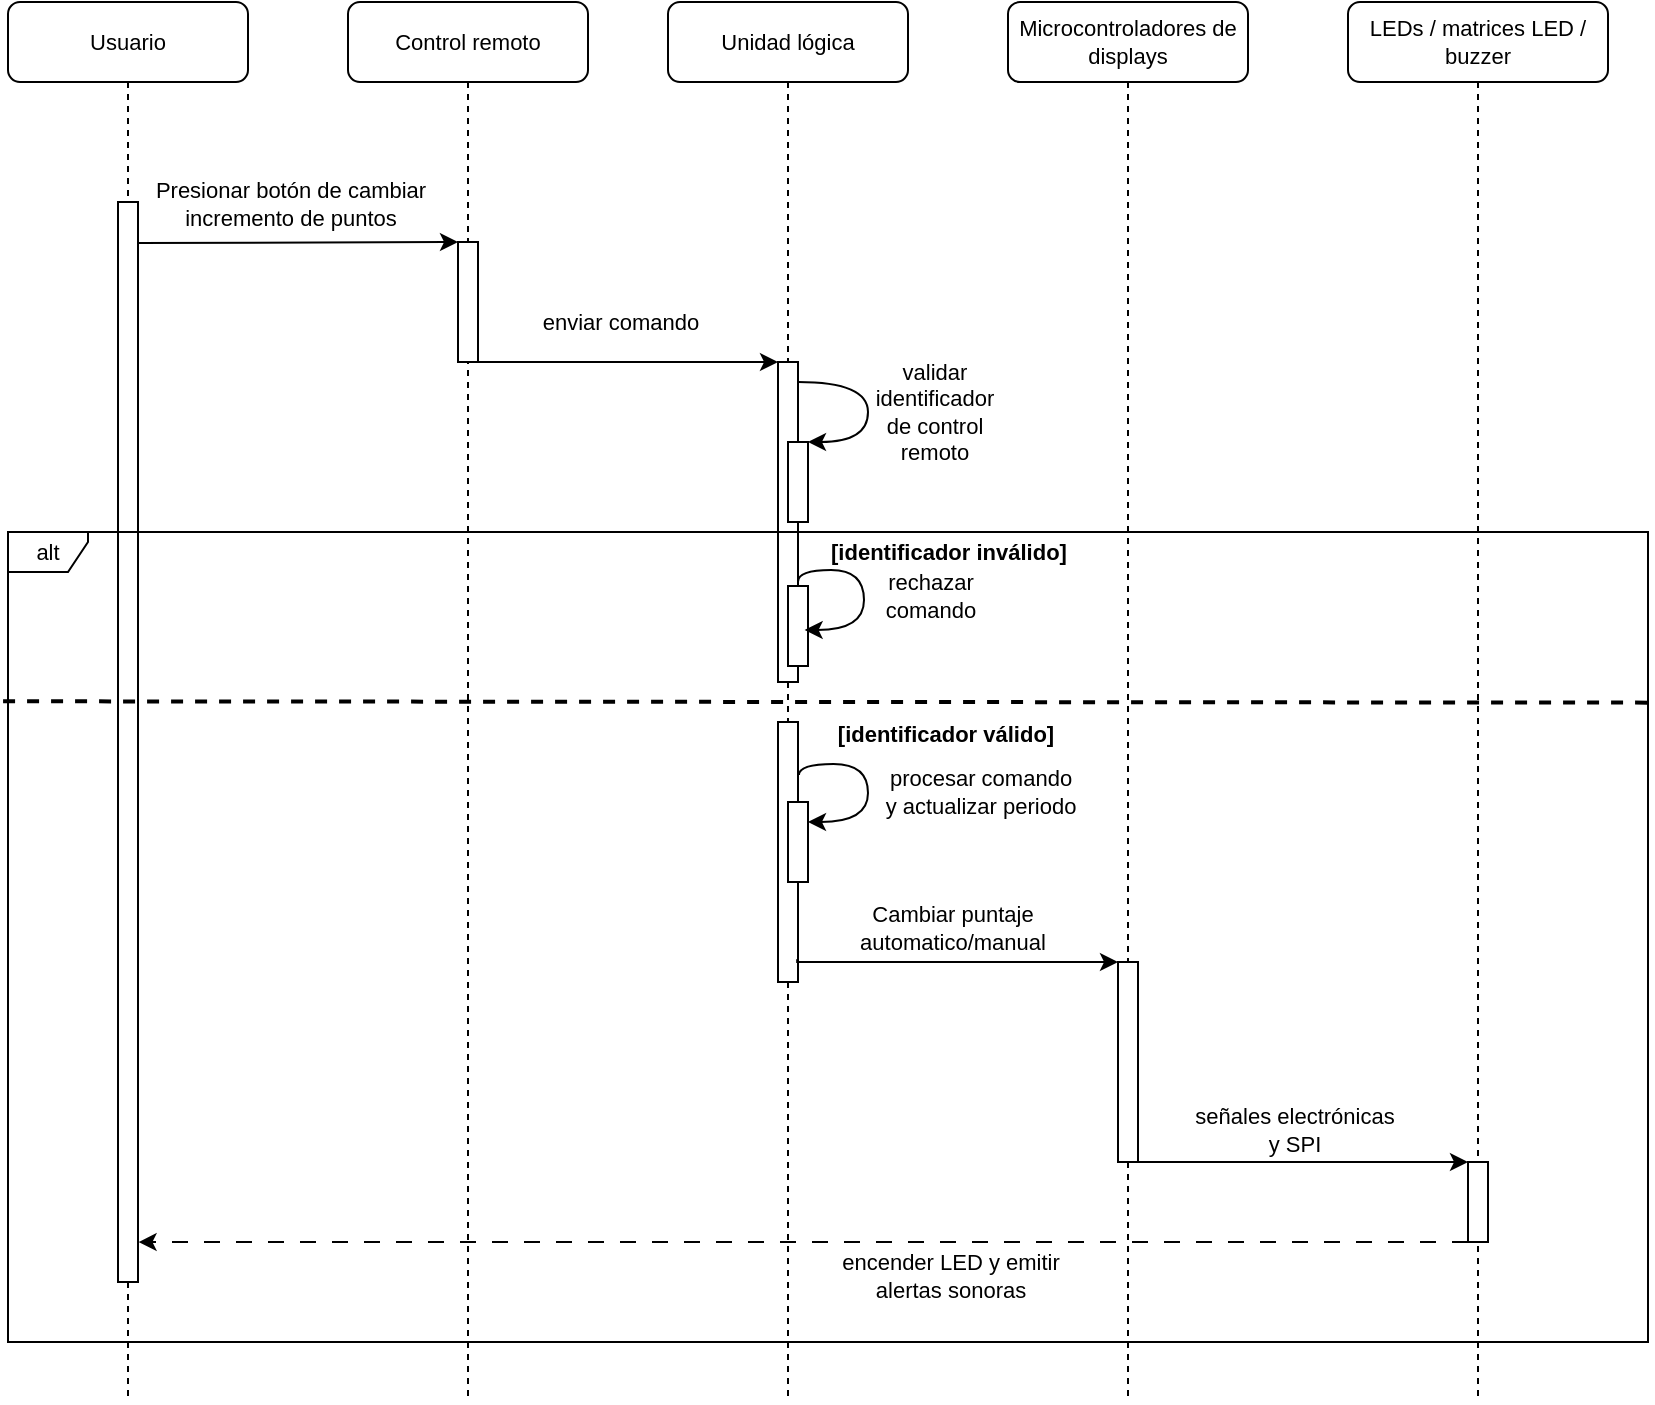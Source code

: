 <mxfile version="21.6.6" type="device">
  <diagram id="Gi5_93j05Tq5kSE1P_lF" name="Page-2">
    <mxGraphModel dx="714" dy="649" grid="1" gridSize="10" guides="1" tooltips="1" connect="1" arrows="1" fold="1" page="1" pageScale="1" pageWidth="850" pageHeight="1100" math="0" shadow="0">
      <root>
        <mxCell id="0" />
        <mxCell id="1" parent="0" />
        <mxCell id="7F6fqmXWAmK54oai2_qa-3" value="Control remoto" style="shape=umlLifeline;perimeter=lifelinePerimeter;whiteSpace=wrap;html=1;container=1;collapsible=0;recursiveResize=0;outlineConnect=0;rounded=1;shadow=0;comic=0;labelBackgroundColor=none;strokeWidth=1;fontFamily=Helvetica;fontSize=11;align=center;" parent="1" vertex="1">
          <mxGeometry x="240" y="110" width="120" height="700" as="geometry" />
        </mxCell>
        <mxCell id="7F6fqmXWAmK54oai2_qa-4" value="" style="rounded=0;whiteSpace=wrap;html=1;fontFamily=Helvetica;fontSize=11;labelBackgroundColor=none;" parent="7F6fqmXWAmK54oai2_qa-3" vertex="1">
          <mxGeometry x="55" y="120" width="10" height="60" as="geometry" />
        </mxCell>
        <mxCell id="7F6fqmXWAmK54oai2_qa-5" value="Unidad lógica" style="shape=umlLifeline;perimeter=lifelinePerimeter;whiteSpace=wrap;html=1;container=1;collapsible=0;recursiveResize=0;outlineConnect=0;rounded=1;shadow=0;comic=0;labelBackgroundColor=none;strokeWidth=1;fontFamily=Helvetica;fontSize=11;align=center;" parent="1" vertex="1">
          <mxGeometry x="400" y="110" width="120" height="700" as="geometry" />
        </mxCell>
        <mxCell id="7F6fqmXWAmK54oai2_qa-6" value="" style="rounded=0;whiteSpace=wrap;html=1;fontFamily=Helvetica;fontSize=11;labelBackgroundColor=none;" parent="7F6fqmXWAmK54oai2_qa-5" vertex="1">
          <mxGeometry x="55" y="180" width="10" height="160" as="geometry" />
        </mxCell>
        <mxCell id="7F6fqmXWAmK54oai2_qa-7" value="" style="endArrow=classic;html=1;rounded=0;exitX=1.03;exitY=0.151;exitDx=0;exitDy=0;edgeStyle=orthogonalEdgeStyle;curved=1;entryX=1;entryY=0;entryDx=0;entryDy=0;exitPerimeter=0;fontFamily=Helvetica;fontSize=11;labelBackgroundColor=none;" parent="7F6fqmXWAmK54oai2_qa-5" target="7F6fqmXWAmK54oai2_qa-9" edge="1">
          <mxGeometry width="50" height="50" relative="1" as="geometry">
            <mxPoint x="65.13" y="190.0" as="sourcePoint" />
            <mxPoint x="65.0" y="226.18" as="targetPoint" />
            <Array as="points">
              <mxPoint x="100" y="190" />
              <mxPoint x="100" y="220" />
            </Array>
          </mxGeometry>
        </mxCell>
        <mxCell id="7F6fqmXWAmK54oai2_qa-8" value="validar &lt;br style=&quot;font-size: 11px;&quot;&gt;identificador&lt;br style=&quot;font-size: 11px;&quot;&gt;de control&lt;br style=&quot;font-size: 11px;&quot;&gt;remoto" style="edgeLabel;html=1;align=center;verticalAlign=middle;resizable=0;points=[];fontFamily=Helvetica;fontSize=11;labelBackgroundColor=none;" parent="7F6fqmXWAmK54oai2_qa-7" vertex="1" connectable="0">
          <mxGeometry x="-0.134" y="-1" relative="1" as="geometry">
            <mxPoint x="34" y="9" as="offset" />
          </mxGeometry>
        </mxCell>
        <mxCell id="7F6fqmXWAmK54oai2_qa-9" value="" style="rounded=0;whiteSpace=wrap;html=1;fontFamily=Helvetica;fontSize=11;labelBackgroundColor=none;" parent="7F6fqmXWAmK54oai2_qa-5" vertex="1">
          <mxGeometry x="60" y="220" width="10" height="40" as="geometry" />
        </mxCell>
        <mxCell id="7F6fqmXWAmK54oai2_qa-11" value="[identificador inválido]" style="text;html=1;strokeColor=none;fillColor=none;align=center;verticalAlign=middle;whiteSpace=wrap;rounded=0;fontStyle=1;fontFamily=Helvetica;fontSize=11;labelBackgroundColor=none;" parent="7F6fqmXWAmK54oai2_qa-5" vertex="1">
          <mxGeometry x="74.5" y="265" width="131" height="20" as="geometry" />
        </mxCell>
        <mxCell id="7F6fqmXWAmK54oai2_qa-12" value="[identificador válido]" style="text;html=1;strokeColor=none;fillColor=none;align=center;verticalAlign=middle;whiteSpace=wrap;rounded=0;fontStyle=1;fontFamily=Helvetica;fontSize=11;labelBackgroundColor=none;" parent="7F6fqmXWAmK54oai2_qa-5" vertex="1">
          <mxGeometry x="74.5" y="356" width="128.12" height="20" as="geometry" />
        </mxCell>
        <mxCell id="7F6fqmXWAmK54oai2_qa-13" value="" style="rounded=0;whiteSpace=wrap;html=1;fontFamily=Helvetica;fontSize=11;labelBackgroundColor=none;" parent="7F6fqmXWAmK54oai2_qa-5" vertex="1">
          <mxGeometry x="60" y="292" width="10" height="40" as="geometry" />
        </mxCell>
        <mxCell id="7F6fqmXWAmK54oai2_qa-14" value="" style="endArrow=classic;html=1;rounded=0;edgeStyle=orthogonalEdgeStyle;curved=1;entryX=1.032;entryY=0.375;entryDx=0;entryDy=0;entryPerimeter=0;exitX=1.2;exitY=0.643;exitDx=0;exitDy=0;exitPerimeter=0;fontFamily=Helvetica;fontSize=11;labelBackgroundColor=none;" parent="7F6fqmXWAmK54oai2_qa-5" edge="1">
          <mxGeometry width="50" height="50" relative="1" as="geometry">
            <mxPoint x="65" y="289.88" as="sourcePoint" />
            <mxPoint x="68.32" y="314" as="targetPoint" />
            <Array as="points">
              <mxPoint x="65" y="284" />
              <mxPoint x="98" y="284" />
              <mxPoint x="98" y="314" />
            </Array>
          </mxGeometry>
        </mxCell>
        <mxCell id="7F6fqmXWAmK54oai2_qa-15" value="rechazar &lt;br style=&quot;font-size: 11px;&quot;&gt;comando" style="edgeLabel;html=1;align=center;verticalAlign=middle;resizable=0;points=[];fontFamily=Helvetica;fontSize=11;labelBackgroundColor=none;" parent="7F6fqmXWAmK54oai2_qa-14" vertex="1" connectable="0">
          <mxGeometry x="-0.134" y="-1" relative="1" as="geometry">
            <mxPoint x="34" y="9" as="offset" />
          </mxGeometry>
        </mxCell>
        <mxCell id="7F6fqmXWAmK54oai2_qa-17" value="" style="endArrow=classic;html=1;rounded=0;edgeStyle=orthogonalEdgeStyle;curved=1;exitX=1.05;exitY=0.204;exitDx=0;exitDy=0;exitPerimeter=0;fontFamily=Helvetica;fontSize=11;labelBackgroundColor=none;" parent="7F6fqmXWAmK54oai2_qa-5" source="8KNm3-20Z3KvcUUBy0Qh-4" edge="1">
          <mxGeometry width="50" height="50" relative="1" as="geometry">
            <mxPoint x="80" y="380" as="sourcePoint" />
            <mxPoint x="70" y="410" as="targetPoint" />
            <Array as="points">
              <mxPoint x="66" y="381" />
              <mxPoint x="100" y="381" />
              <mxPoint x="100" y="410" />
            </Array>
          </mxGeometry>
        </mxCell>
        <mxCell id="7F6fqmXWAmK54oai2_qa-18" value="procesar comando&lt;br style=&quot;font-size: 11px;&quot;&gt;y actualizar periodo" style="edgeLabel;html=1;align=center;verticalAlign=middle;resizable=0;points=[];fontFamily=Helvetica;fontSize=11;labelBackgroundColor=none;" parent="7F6fqmXWAmK54oai2_qa-17" vertex="1" connectable="0">
          <mxGeometry x="-0.134" y="-1" relative="1" as="geometry">
            <mxPoint x="57" y="11" as="offset" />
          </mxGeometry>
        </mxCell>
        <mxCell id="8KNm3-20Z3KvcUUBy0Qh-4" value="" style="rounded=0;whiteSpace=wrap;html=1;fontFamily=Helvetica;fontSize=11;labelBackgroundColor=none;" parent="7F6fqmXWAmK54oai2_qa-5" vertex="1">
          <mxGeometry x="55" y="360" width="10" height="130" as="geometry" />
        </mxCell>
        <mxCell id="7F6fqmXWAmK54oai2_qa-16" value="" style="rounded=0;whiteSpace=wrap;html=1;fontFamily=Helvetica;fontSize=11;labelBackgroundColor=none;" parent="7F6fqmXWAmK54oai2_qa-5" vertex="1">
          <mxGeometry x="60" y="400" width="10" height="40" as="geometry" />
        </mxCell>
        <mxCell id="7F6fqmXWAmK54oai2_qa-19" value="Microcontroladores de displays" style="shape=umlLifeline;perimeter=lifelinePerimeter;whiteSpace=wrap;html=1;container=1;collapsible=0;recursiveResize=0;outlineConnect=0;rounded=1;shadow=0;comic=0;labelBackgroundColor=none;strokeWidth=1;fontFamily=Helvetica;fontSize=11;align=center;size=40;" parent="1" vertex="1">
          <mxGeometry x="570" y="110" width="120" height="700" as="geometry" />
        </mxCell>
        <mxCell id="7F6fqmXWAmK54oai2_qa-20" value="LEDs / matrices LED / buzzer" style="shape=umlLifeline;perimeter=lifelinePerimeter;whiteSpace=wrap;html=1;container=1;collapsible=0;recursiveResize=0;outlineConnect=0;rounded=1;shadow=0;comic=0;labelBackgroundColor=none;strokeWidth=1;fontFamily=Helvetica;fontSize=11;align=center;" parent="1" vertex="1">
          <mxGeometry x="740" y="110" width="130" height="700" as="geometry" />
        </mxCell>
        <mxCell id="7F6fqmXWAmK54oai2_qa-21" value="Usuario" style="shape=umlLifeline;perimeter=lifelinePerimeter;whiteSpace=wrap;html=1;container=1;collapsible=0;recursiveResize=0;outlineConnect=0;rounded=1;shadow=0;comic=0;labelBackgroundColor=none;strokeWidth=1;fontFamily=Helvetica;fontSize=11;align=center;" parent="1" vertex="1">
          <mxGeometry x="70" y="110" width="120" height="700" as="geometry" />
        </mxCell>
        <mxCell id="7F6fqmXWAmK54oai2_qa-22" value="" style="rounded=0;whiteSpace=wrap;html=1;fontFamily=Helvetica;fontSize=11;labelBackgroundColor=none;" parent="7F6fqmXWAmK54oai2_qa-21" vertex="1">
          <mxGeometry x="55" y="100" width="10" height="540" as="geometry" />
        </mxCell>
        <mxCell id="7F6fqmXWAmK54oai2_qa-23" value="" style="endArrow=classic;html=1;rounded=0;exitX=1.032;exitY=0.038;exitDx=0;exitDy=0;exitPerimeter=0;entryX=0;entryY=0;entryDx=0;entryDy=0;fontFamily=Helvetica;fontSize=11;labelBackgroundColor=none;" parent="1" source="7F6fqmXWAmK54oai2_qa-22" target="7F6fqmXWAmK54oai2_qa-4" edge="1">
          <mxGeometry width="50" height="50" relative="1" as="geometry">
            <mxPoint x="300" y="230" as="sourcePoint" />
            <mxPoint x="350" y="180" as="targetPoint" />
          </mxGeometry>
        </mxCell>
        <mxCell id="7F6fqmXWAmK54oai2_qa-24" value="Presionar botón de cambiar&lt;br style=&quot;border-color: var(--border-color); font-size: 11px;&quot;&gt;&lt;span style=&quot;font-size: 11px;&quot;&gt;incremento de puntos&lt;/span&gt;" style="edgeLabel;html=1;align=center;verticalAlign=middle;resizable=0;points=[];fontFamily=Helvetica;fontSize=11;labelBackgroundColor=none;" parent="7F6fqmXWAmK54oai2_qa-23" vertex="1" connectable="0">
          <mxGeometry x="-0.134" y="-1" relative="1" as="geometry">
            <mxPoint x="6" y="-21" as="offset" />
          </mxGeometry>
        </mxCell>
        <mxCell id="7F6fqmXWAmK54oai2_qa-25" value="" style="endArrow=classic;html=1;rounded=0;exitX=1;exitY=1;exitDx=0;exitDy=0;entryX=0;entryY=0;entryDx=0;entryDy=0;fontFamily=Helvetica;fontSize=11;labelBackgroundColor=none;" parent="1" source="7F6fqmXWAmK54oai2_qa-4" target="7F6fqmXWAmK54oai2_qa-6" edge="1">
          <mxGeometry width="50" height="50" relative="1" as="geometry">
            <mxPoint x="320" y="290" as="sourcePoint" />
            <mxPoint x="450" y="290" as="targetPoint" />
          </mxGeometry>
        </mxCell>
        <mxCell id="7F6fqmXWAmK54oai2_qa-26" value="enviar comando" style="edgeLabel;html=1;align=center;verticalAlign=middle;resizable=0;points=[];fontFamily=Helvetica;fontSize=11;labelBackgroundColor=none;" parent="7F6fqmXWAmK54oai2_qa-25" vertex="1" connectable="0">
          <mxGeometry x="-0.134" y="-1" relative="1" as="geometry">
            <mxPoint x="6" y="-21" as="offset" />
          </mxGeometry>
        </mxCell>
        <mxCell id="7F6fqmXWAmK54oai2_qa-27" value="alt" style="shape=umlFrame;whiteSpace=wrap;html=1;pointerEvents=0;width=40;height=20;fontFamily=Helvetica;fontSize=11;labelBackgroundColor=none;" parent="1" vertex="1">
          <mxGeometry x="70" y="375" width="820" height="405" as="geometry" />
        </mxCell>
        <mxCell id="7F6fqmXWAmK54oai2_qa-28" style="edgeStyle=orthogonalEdgeStyle;rounded=0;orthogonalLoop=1;jettySize=auto;html=1;exitX=1;exitY=1;exitDx=0;exitDy=0;entryX=0;entryY=0;entryDx=0;entryDy=0;fontFamily=Helvetica;fontSize=11;labelBackgroundColor=none;" parent="1" source="7F6fqmXWAmK54oai2_qa-30" target="7F6fqmXWAmK54oai2_qa-38" edge="1">
          <mxGeometry relative="1" as="geometry">
            <Array as="points">
              <mxPoint x="680" y="690" />
              <mxPoint x="680" y="690" />
            </Array>
          </mxGeometry>
        </mxCell>
        <mxCell id="7F6fqmXWAmK54oai2_qa-29" value="señales electrónicas &lt;br style=&quot;font-size: 11px;&quot;&gt;y SPI" style="edgeLabel;html=1;align=center;verticalAlign=middle;resizable=0;points=[];fontFamily=Helvetica;fontSize=11;labelBackgroundColor=none;" parent="7F6fqmXWAmK54oai2_qa-28" vertex="1" connectable="0">
          <mxGeometry x="-0.185" y="-2" relative="1" as="geometry">
            <mxPoint x="11" y="-18" as="offset" />
          </mxGeometry>
        </mxCell>
        <mxCell id="7F6fqmXWAmK54oai2_qa-30" value="" style="rounded=0;whiteSpace=wrap;html=1;fontFamily=Helvetica;fontSize=11;labelBackgroundColor=none;" parent="1" vertex="1">
          <mxGeometry x="625" y="590" width="10" height="100" as="geometry" />
        </mxCell>
        <mxCell id="7F6fqmXWAmK54oai2_qa-31" style="edgeStyle=orthogonalEdgeStyle;rounded=0;orthogonalLoop=1;jettySize=auto;html=1;entryX=0;entryY=0;entryDx=0;entryDy=0;exitX=0.959;exitY=0.912;exitDx=0;exitDy=0;exitPerimeter=0;fontFamily=Helvetica;fontSize=11;labelBackgroundColor=none;" parent="1" source="8KNm3-20Z3KvcUUBy0Qh-4" target="7F6fqmXWAmK54oai2_qa-30" edge="1">
          <mxGeometry relative="1" as="geometry">
            <Array as="points">
              <mxPoint x="465" y="590" />
            </Array>
            <mxPoint x="480" y="590" as="sourcePoint" />
          </mxGeometry>
        </mxCell>
        <mxCell id="7F6fqmXWAmK54oai2_qa-32" value="&lt;div&gt;Cambiar puntaje&lt;/div&gt;&lt;div&gt;automatico/manual&lt;/div&gt;" style="edgeLabel;html=1;align=center;verticalAlign=middle;resizable=0;points=[];fontFamily=Helvetica;fontSize=11;labelBackgroundColor=none;" parent="7F6fqmXWAmK54oai2_qa-31" vertex="1" connectable="0">
          <mxGeometry x="-0.098" relative="1" as="geometry">
            <mxPoint x="6" y="-17" as="offset" />
          </mxGeometry>
        </mxCell>
        <mxCell id="7F6fqmXWAmK54oai2_qa-36" style="edgeStyle=orthogonalEdgeStyle;rounded=0;orthogonalLoop=1;jettySize=auto;html=1;exitX=0;exitY=1;exitDx=0;exitDy=0;entryX=1.028;entryY=0.963;entryDx=0;entryDy=0;entryPerimeter=0;dashed=1;dashPattern=8 8;fontFamily=Helvetica;fontSize=11;labelBackgroundColor=none;" parent="1" source="7F6fqmXWAmK54oai2_qa-38" target="7F6fqmXWAmK54oai2_qa-22" edge="1">
          <mxGeometry relative="1" as="geometry">
            <Array as="points">
              <mxPoint x="620" y="730" />
              <mxPoint x="620" y="730" />
            </Array>
          </mxGeometry>
        </mxCell>
        <mxCell id="7F6fqmXWAmK54oai2_qa-37" value="encender LED y emitir &lt;br style=&quot;font-size: 11px;&quot;&gt;alertas sonoras" style="edgeLabel;html=1;align=center;verticalAlign=middle;resizable=0;points=[];fontFamily=Helvetica;fontSize=11;labelBackgroundColor=none;" parent="7F6fqmXWAmK54oai2_qa-36" vertex="1" connectable="0">
          <mxGeometry x="-0.297" relative="1" as="geometry">
            <mxPoint x="-26" y="17" as="offset" />
          </mxGeometry>
        </mxCell>
        <mxCell id="7F6fqmXWAmK54oai2_qa-38" value="" style="rounded=0;whiteSpace=wrap;html=1;fontFamily=Helvetica;fontSize=11;labelBackgroundColor=none;" parent="1" vertex="1">
          <mxGeometry x="800" y="690" width="10" height="40" as="geometry" />
        </mxCell>
        <mxCell id="7F6fqmXWAmK54oai2_qa-10" value="" style="endArrow=none;dashed=1;html=1;strokeWidth=2;rounded=0;exitX=-0.003;exitY=0.209;exitDx=0;exitDy=0;exitPerimeter=0;entryX=1;entryY=0.223;entryDx=0;entryDy=0;entryPerimeter=0;fontFamily=Helvetica;fontSize=11;labelBackgroundColor=none;" parent="1" source="7F6fqmXWAmK54oai2_qa-27" edge="1">
          <mxGeometry width="50" height="50" relative="1" as="geometry">
            <mxPoint x="100" y="462.745" as="sourcePoint" />
            <mxPoint x="890" y="460.315" as="targetPoint" />
          </mxGeometry>
        </mxCell>
      </root>
    </mxGraphModel>
  </diagram>
</mxfile>
